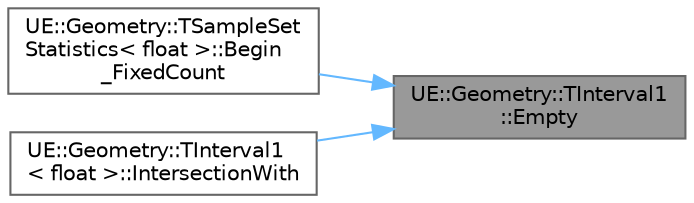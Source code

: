 digraph "UE::Geometry::TInterval1::Empty"
{
 // INTERACTIVE_SVG=YES
 // LATEX_PDF_SIZE
  bgcolor="transparent";
  edge [fontname=Helvetica,fontsize=10,labelfontname=Helvetica,labelfontsize=10];
  node [fontname=Helvetica,fontsize=10,shape=box,height=0.2,width=0.4];
  rankdir="RL";
  Node1 [id="Node000001",label="UE::Geometry::TInterval1\l::Empty",height=0.2,width=0.4,color="gray40", fillcolor="grey60", style="filled", fontcolor="black",tooltip=" "];
  Node1 -> Node2 [id="edge1_Node000001_Node000002",dir="back",color="steelblue1",style="solid",tooltip=" "];
  Node2 [id="Node000002",label="UE::Geometry::TSampleSet\lStatistics\< float \>::Begin\l_FixedCount",height=0.2,width=0.4,color="grey40", fillcolor="white", style="filled",URL="$de/d5d/structUE_1_1Geometry_1_1TSampleSetStatistics.html#ada44cfcc4ae037b54ed564bb153bc0d2",tooltip=" "];
  Node1 -> Node3 [id="edge2_Node000001_Node000003",dir="back",color="steelblue1",style="solid",tooltip=" "];
  Node3 [id="Node000003",label="UE::Geometry::TInterval1\l\< float \>::IntersectionWith",height=0.2,width=0.4,color="grey40", fillcolor="white", style="filled",URL="$d8/dfc/structUE_1_1Geometry_1_1TInterval1.html#a2e31be03db1263709443b4e02480c41d",tooltip=" "];
}
